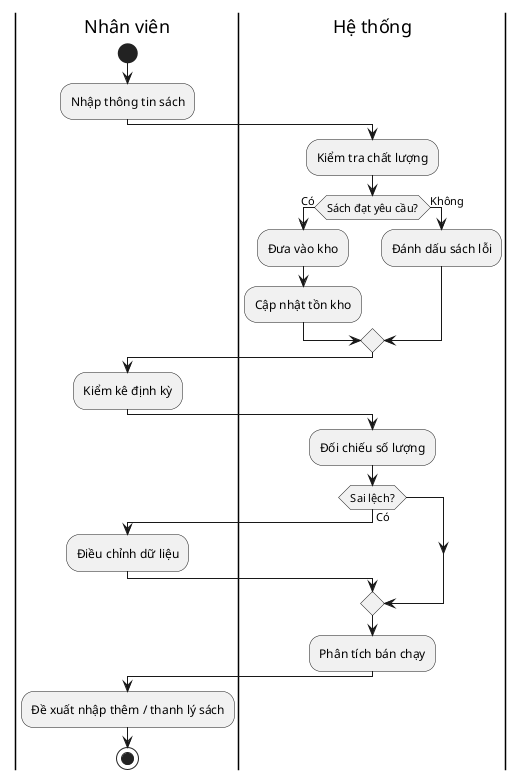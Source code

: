 @startuml
|Nhân viên|
start
:Nhập thông tin sách;
|Hệ thống|
:Kiểm tra chất lượng;

if (Sách đạt yêu cầu?) then (Có)
  :Đưa vào kho;
  :Cập nhật tồn kho;
else (Không)
  :Đánh dấu sách lỗi;
endif

|Nhân viên|
:Kiểm kê định kỳ;
|Hệ thống|
:Đối chiếu số lượng;
if (Sai lệch?) then (Có)
  |Nhân viên|
  :Điều chỉnh dữ liệu;
endif
|Hệ thống|
:Phân tích bán chạy;
|Nhân viên|
:Đề xuất nhập thêm / thanh lý sách;
stop
@enduml
